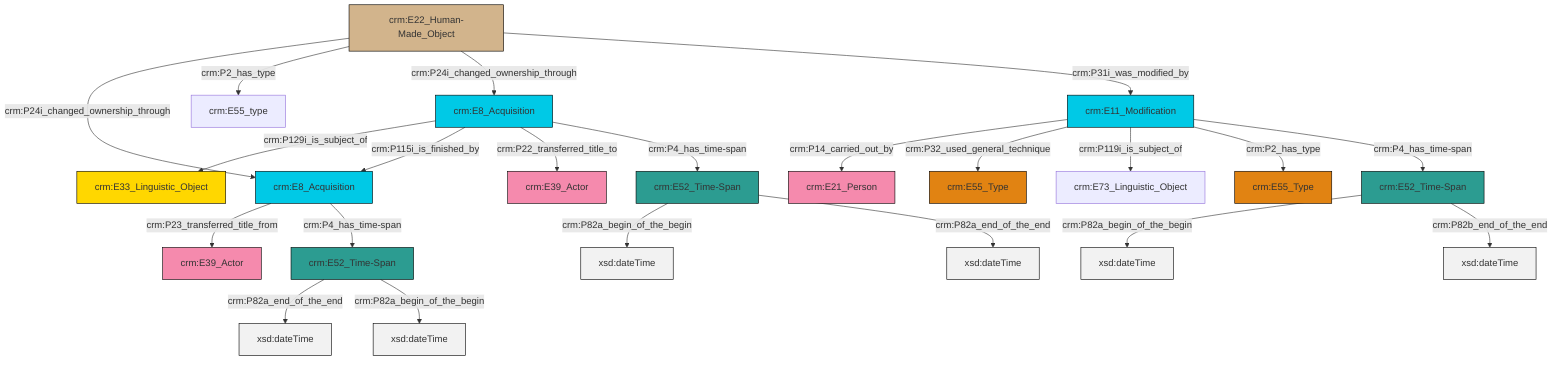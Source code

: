 graph TD
classDef Literal fill:#f2f2f2,stroke:#000000;
classDef CRM_Entity fill:#FFFFFF,stroke:#000000;
classDef Temporal_Entity fill:#00C9E6, stroke:#000000;
classDef Type fill:#E18312, stroke:#000000;
classDef Time-Span fill:#2C9C91, stroke:#000000;
classDef Appellation fill:#FFEB7F, stroke:#000000;
classDef Place fill:#008836, stroke:#000000;
classDef Persistent_Item fill:#B266B2, stroke:#000000;
classDef Conceptual_Object fill:#FFD700, stroke:#000000;
classDef Physical_Thing fill:#D2B48C, stroke:#000000;
classDef Actor fill:#f58aad, stroke:#000000;
classDef PC_Classes fill:#4ce600, stroke:#000000;
classDef Multi fill:#cccccc,stroke:#000000;

0["crm:E52_Time-Span"]:::Time-Span -->|crm:P82a_end_of_the_end| 1[xsd:dateTime]:::Literal
7["crm:E11_Modification"]:::Temporal_Entity -->|crm:P14_carried_out_by| 8["crm:E21_Person"]:::Actor
7["crm:E11_Modification"]:::Temporal_Entity -->|crm:P32_used_general_technique| 9["crm:E55_Type"]:::Type
12["crm:E8_Acquisition"]:::Temporal_Entity -->|crm:P129i_is_subject_of| 5["crm:E33_Linguistic_Object"]:::Conceptual_Object
12["crm:E8_Acquisition"]:::Temporal_Entity -->|crm:P115i_is_finished_by| 16["crm:E8_Acquisition"]:::Temporal_Entity
3["crm:E52_Time-Span"]:::Time-Span -->|crm:P82a_begin_of_the_begin| 17[xsd:dateTime]:::Literal
7["crm:E11_Modification"]:::Temporal_Entity -->|crm:P119i_is_subject_of| 13["crm:E73_Linguistic_Object"]:::Default
7["crm:E11_Modification"]:::Temporal_Entity -->|crm:P2_has_type| 19["crm:E55_Type"]:::Type
0["crm:E52_Time-Span"]:::Time-Span -->|crm:P82a_begin_of_the_begin| 20[xsd:dateTime]:::Literal
22["crm:E22_Human-Made_Object"]:::Physical_Thing -->|crm:P24i_changed_ownership_through| 16["crm:E8_Acquisition"]:::Temporal_Entity
23["crm:E52_Time-Span"]:::Time-Span -->|crm:P82a_begin_of_the_begin| 24[xsd:dateTime]:::Literal
16["crm:E8_Acquisition"]:::Temporal_Entity -->|crm:P23_transferred_title_from| 25["crm:E39_Actor"]:::Actor
22["crm:E22_Human-Made_Object"]:::Physical_Thing -->|crm:P2_has_type| 32["crm:E55_type"]:::Default
16["crm:E8_Acquisition"]:::Temporal_Entity -->|crm:P4_has_time-span| 0["crm:E52_Time-Span"]:::Time-Span
12["crm:E8_Acquisition"]:::Temporal_Entity -->|crm:P22_transferred_title_to| 10["crm:E39_Actor"]:::Actor
12["crm:E8_Acquisition"]:::Temporal_Entity -->|crm:P4_has_time-span| 3["crm:E52_Time-Span"]:::Time-Span
22["crm:E22_Human-Made_Object"]:::Physical_Thing -->|crm:P24i_changed_ownership_through| 12["crm:E8_Acquisition"]:::Temporal_Entity
3["crm:E52_Time-Span"]:::Time-Span -->|crm:P82a_end_of_the_end| 34[xsd:dateTime]:::Literal
23["crm:E52_Time-Span"]:::Time-Span -->|crm:P82b_end_of_the_end| 35[xsd:dateTime]:::Literal
7["crm:E11_Modification"]:::Temporal_Entity -->|crm:P4_has_time-span| 23["crm:E52_Time-Span"]:::Time-Span
22["crm:E22_Human-Made_Object"]:::Physical_Thing -->|crm:P31i_was_modified_by| 7["crm:E11_Modification"]:::Temporal_Entity